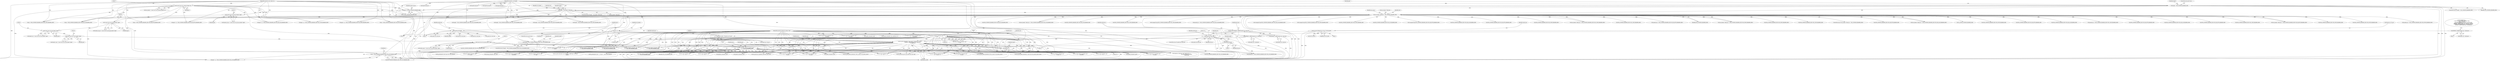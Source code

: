 digraph "0_tcpdump_3b32029db354cbc875127869d9b12a9addc75b50@pointer" {
"1001049" [label="(Call,p + (ISIS_COMMON_HEADER_SIZE+ISIS_LSP_HEADER_SIZE))"];
"1000154" [label="(MethodParameterIn,const uint8_t *p)"];
"1000196" [label="(Call,(const struct isis_common_header *)p)"];
"1000323" [label="(Call,isis_header->fixed_len < ISIS_COMMON_HEADER_SIZE)"];
"1000304" [label="(Call,length < isis_header->fixed_len)"];
"1000203" [label="(Call,length < ISIS_COMMON_HEADER_SIZE)"];
"1000155" [label="(MethodParameterIn,u_int length)"];
"1001035" [label="(Call,print_unknown_data(ndo, pptr, \"\n\t  \", ISIS_LSP_HEADER_SIZE))"];
"1000915" [label="(Call,osi_print_cksum(ndo, (const uint8_t *)header_lsp->lsp_id,\n                        EXTRACT_16BITS(header_lsp->checksum),\n                        12, length-12))"];
"1000492" [label="(Call,print_unknown_data(ndo, optr, \"\n\t\", 8))"];
"1000153" [label="(MethodParameterIn,netdissect_options *ndo)"];
"1000191" [label="(Call,optr = p)"];
"1000917" [label="(Call,(const uint8_t *)header_lsp->lsp_id)"];
"1000896" [label="(Call,isis_print_id(header_lsp->lsp_id, LSP_ID_LEN))"];
"1000922" [label="(Call,EXTRACT_16BITS(header_lsp->checksum))"];
"1000911" [label="(Call,EXTRACT_16BITS(header_lsp->checksum))"];
"1000927" [label="(Call,length-12)"];
"1000832" [label="(Call,length < ISIS_COMMON_HEADER_SIZE+ISIS_LSP_HEADER_SIZE)"];
"1000887" [label="(Call,length=pdu_len)"];
"1000880" [label="(Call,packet_len>pdu_len)"];
"1000188" [label="(Call,packet_len=length)"];
"1000873" [label="(Call,pdu_len=EXTRACT_16BITS(header_lsp->pdu_len))"];
"1000875" [label="(Call,EXTRACT_16BITS(header_lsp->pdu_len))"];
"1000234" [label="(Call,(const struct isis_psnp_header *)pptr)"];
"1000229" [label="(Call,(const struct isis_csnp_header *)pptr)"];
"1000224" [label="(Call,(const struct isis_lsp_header *)pptr)"];
"1000219" [label="(Call,(const struct isis_iih_ptp_header *)pptr)"];
"1000214" [label="(Call,(const struct isis_iih_lan_header *)pptr)"];
"1000207" [label="(Call,pptr = p+(ISIS_COMMON_HEADER_SIZE))"];
"1000203" [label="(Call,length < ISIS_COMMON_HEADER_SIZE)"];
"1000312" [label="(Identifier,ndo)"];
"1001189" [label="(Call,p + (ISIS_COMMON_HEADER_SIZE+ISIS_CSNP_HEADER_SIZE))"];
"1000739" [label="(Call,length=pdu_len)"];
"1000232" [label="(Call,header_psnp = (const struct isis_psnp_header *)pptr)"];
"1000524" [label="(Call,ISIS_COMMON_HEADER_SIZE+ISIS_IIH_LAN_HEADER_SIZE)"];
"1000331" [label="(Identifier,ndo)"];
"1000885" [label="(Identifier,packet_len)"];
"1001182" [label="(Call,packet_len -= (ISIS_COMMON_HEADER_SIZE+ISIS_CSNP_HEADER_SIZE))"];
"1000888" [label="(Identifier,length)"];
"1000644" [label="(Call,print_unknown_data(ndo, pptr, \"\n\t  \", ISIS_IIH_LAN_HEADER_SIZE))"];
"1000922" [label="(Call,EXTRACT_16BITS(header_lsp->checksum))"];
"1000204" [label="(Identifier,length)"];
"1000192" [label="(Identifier,optr)"];
"1001175" [label="(Call,print_unknown_data(ndo, pptr, \"\n\t  \", ISIS_CSNP_HEADER_SIZE))"];
"1000213" [label="(Identifier,header_iih_lan)"];
"1000194" [label="(Call,isis_header = (const struct isis_common_header *)p)"];
"1000799" [label="(Call,ISIS_COMMON_HEADER_SIZE+ISIS_IIH_PTP_HEADER_SIZE)"];
"1000509" [label="(Call,ISIS_COMMON_HEADER_SIZE+ISIS_IIH_LAN_HEADER_SIZE)"];
"1003083" [label="(MethodReturn,RET)"];
"1000792" [label="(Call,ISIS_COMMON_HEADER_SIZE+ISIS_IIH_PTP_HEADER_SIZE)"];
"1000832" [label="(Call,length < ISIS_COMMON_HEADER_SIZE+ISIS_LSP_HEADER_SIZE)"];
"1000904" [label="(Identifier,header_lsp)"];
"1001077" [label="(Call,ISIS_COMMON_HEADER_SIZE+ISIS_CSNP_HEADER_SIZE)"];
"1001295" [label="(Call,print_unknown_data(ndo, pptr, \"\n\t  \", ISIS_PSNP_HEADER_SIZE))"];
"1000923" [label="(Call,header_lsp->checksum)"];
"1000874" [label="(Identifier,pdu_len)"];
"1000658" [label="(Call,p + (ISIS_COMMON_HEADER_SIZE+ISIS_IIH_LAN_HEADER_SIZE))"];
"1000492" [label="(Call,print_unknown_data(ndo, optr, \"\n\t\", 8))"];
"1002324" [label="(Call,ipaddr_string(ndo, tptr))"];
"1001038" [label="(Literal,\"\n\t  \")"];
"1000797" [label="(Call,p + (ISIS_COMMON_HEADER_SIZE+ISIS_IIH_PTP_HEADER_SIZE))"];
"1000495" [label="(Literal,\"\n\t\")"];
"1002342" [label="(Call,fn_printzp(ndo, tptr, tmp, ndo->ndo_snapend))"];
"1001798" [label="(Call,isis_print_extd_ip_reach(ndo, tptr, \"\n\t      \", AF_INET))"];
"1000926" [label="(Literal,12)"];
"1000195" [label="(Identifier,isis_header)"];
"1000224" [label="(Call,(const struct isis_lsp_header *)pptr)"];
"1000501" [label="(Block,)"];
"1000666" [label="(Call,isis_header->fixed_len != (ISIS_COMMON_HEADER_SIZE+ISIS_IIH_PTP_HEADER_SIZE))"];
"1001311" [label="(Call,ISIS_COMMON_HEADER_SIZE+ISIS_PSNP_HEADER_SIZE)"];
"1001571" [label="(Call,isis_print_ext_is_reach(ndo, tptr, \"\n\t      \", tlv_type))"];
"1001049" [label="(Call,p + (ISIS_COMMON_HEADER_SIZE+ISIS_LSP_HEADER_SIZE))"];
"1000156" [label="(Block,)"];
"1001304" [label="(Call,ISIS_COMMON_HEADER_SIZE+ISIS_PSNP_HEADER_SIZE)"];
"1000906" [label="(Block,)"];
"1001226" [label="(Call,length < ISIS_COMMON_HEADER_SIZE+ISIS_PSNP_HEADER_SIZE)"];
"1001302" [label="(Call,packet_len -= (ISIS_COMMON_HEADER_SIZE+ISIS_PSNP_HEADER_SIZE))"];
"1002995" [label="(Call,print_unknown_data(ndo, tptr, \"\n\t\t\", tmp))"];
"1000196" [label="(Call,(const struct isis_common_header *)p)"];
"1001036" [label="(Identifier,ndo)"];
"1000155" [label="(MethodParameterIn,u_int length)"];
"1000889" [label="(Identifier,pdu_len)"];
"1000880" [label="(Call,packet_len>pdu_len)"];
"1000493" [label="(Identifier,ndo)"];
"1001039" [label="(Identifier,ISIS_LSP_HEADER_SIZE)"];
"1001047" [label="(Call,pptr = p + (ISIS_COMMON_HEADER_SIZE+ISIS_LSP_HEADER_SIZE))"];
"1000344" [label="(Identifier,max_area)"];
"1000535" [label="(Call,ISIS_COMMON_HEADER_SIZE+ISIS_IIH_LAN_HEADER_SIZE)"];
"1000806" [label="(Call,isis_header->fixed_len != (ISIS_COMMON_HEADER_SIZE+ISIS_LSP_HEADER_SIZE))"];
"1000206" [label="(ControlStructure,goto trunc;)"];
"1001034" [label="(Call,!print_unknown_data(ndo, pptr, \"\n\t  \", ISIS_LSP_HEADER_SIZE))"];
"1001933" [label="(Call,fn_printzp(ndo, tptr + 1, tlv_len - 1, ndo->ndo_snapend))"];
"1001843" [label="(Call,isis_print_mtid(ndo, tptr, \"\n\t      \"))"];
"1002653" [label="(Call,isis_print_mtid(ndo, tptr, \"\n\t      \"))"];
"1000916" [label="(Identifier,ndo)"];
"1000207" [label="(Call,pptr = p+(ISIS_COMMON_HEADER_SIZE))"];
"1001739" [label="(Call,isis_print_tlv_ip_reach(ndo, pptr, \"\n\t      \", tlv_len))"];
"1000660" [label="(Call,ISIS_COMMON_HEADER_SIZE+ISIS_IIH_LAN_HEADER_SIZE)"];
"1001984" [label="(Call,signature_verify(ndo, optr, length, tptr + 1,\n                                            isis_clear_checksum_lifetime,\n                                            header_lsp))"];
"1001191" [label="(Call,ISIS_COMMON_HEADER_SIZE+ISIS_CSNP_HEADER_SIZE)"];
"1002790" [label="(Call,print_unknown_data(ndo, tptr, \"\n\t      \", tlv_len - 1))"];
"1001042" [label="(Call,packet_len -= (ISIS_COMMON_HEADER_SIZE+ISIS_LSP_HEADER_SIZE))"];
"1001684" [label="(Call,isis_print_metric_block(ndo, &tlv_is_reach->isis_metric_block))"];
"1000932" [label="(Identifier,ndo)"];
"1001075" [label="(Call,(unsigned long)(ISIS_COMMON_HEADER_SIZE+ISIS_CSNP_HEADER_SIZE))"];
"1001271" [label="(Call,length=pdu_len)"];
"1002441" [label="(Call,ipaddr_string(ndo, tptr))"];
"1000834" [label="(Call,ISIS_COMMON_HEADER_SIZE+ISIS_LSP_HEADER_SIZE)"];
"1000305" [label="(Identifier,length)"];
"1002920" [label="(Call,isonsap_string(ndo, tptr, prefix_len / 2))"];
"1000651" [label="(Call,packet_len -= (ISIS_COMMON_HEADER_SIZE+ISIS_IIH_LAN_HEADER_SIZE))"];
"1000153" [label="(MethodParameterIn,netdissect_options *ndo)"];
"1000837" [label="(ControlStructure,goto trunc;)"];
"1000221" [label="(Identifier,pptr)"];
"1001035" [label="(Call,print_unknown_data(ndo, pptr, \"\n\t  \", ISIS_LSP_HEADER_SIZE))"];
"1000522" [label="(Call,(unsigned long)(ISIS_COMMON_HEADER_SIZE+ISIS_IIH_LAN_HEADER_SIZE))"];
"1001215" [label="(Call,(unsigned long)(ISIS_COMMON_HEADER_SIZE+ISIS_PSNP_HEADER_SIZE))"];
"1000915" [label="(Call,osi_print_cksum(ndo, (const uint8_t *)header_lsp->lsp_id,\n                        EXTRACT_16BITS(header_lsp->checksum),\n                        12, length-12))"];
"1001088" [label="(Call,ISIS_COMMON_HEADER_SIZE+ISIS_CSNP_HEADER_SIZE)"];
"1000896" [label="(Call,isis_print_id(header_lsp->lsp_id, LSP_ID_LEN))"];
"1000929" [label="(Literal,12)"];
"1000810" [label="(Call,ISIS_COMMON_HEADER_SIZE+ISIS_LSP_HEADER_SIZE)"];
"1003035" [label="(Call,print_unknown_data(ndo, pptr, \"\n\t      \", tlv_len))"];
"1000217" [label="(Call,header_iih_ptp = (const struct isis_iih_ptp_header *)pptr)"];
"1000683" [label="(Call,(unsigned long)(ISIS_COMMON_HEADER_SIZE+ISIS_IIH_PTP_HEADER_SIZE))"];
"1000303" [label="(ControlStructure,if (length < isis_header->fixed_len))"];
"1001755" [label="(Call,isis_print_extd_ip_reach(ndo, tptr, \"\n\t      \", AF_INET))"];
"1002242" [label="(Call,isis_print_mt_port_cap_subtlv(ndo, tptr, tmp))"];
"1001333" [label="(Call,print_unknown_data(ndo, pptr, \"\n\t  \", length))"];
"1000890" [label="(Call,ND_PRINT((ndo, \"\n\t  lsp-id: %s, seq: 0x%08x, lifetime: %5us\n\t  chksum: 0x%04x\",\n               isis_print_id(header_lsp->lsp_id, LSP_ID_LEN),\n               EXTRACT_32BITS(header_lsp->sequence_number),\n               EXTRACT_16BITS(header_lsp->remaining_lifetime),\n               EXTRACT_16BITS(header_lsp->checksum))))"];
"1000653" [label="(Call,ISIS_COMMON_HEADER_SIZE+ISIS_IIH_LAN_HEADER_SIZE)"];
"1000154" [label="(MethodParameterIn,const uint8_t *p)"];
"1000226" [label="(Identifier,pptr)"];
"1001037" [label="(Identifier,pptr)"];
"1000236" [label="(Identifier,pptr)"];
"1000900" [label="(Identifier,LSP_ID_LEN)"];
"1000795" [label="(Call,pptr = p + (ISIS_COMMON_HEADER_SIZE+ISIS_IIH_PTP_HEADER_SIZE))"];
"1000917" [label="(Call,(const uint8_t *)header_lsp->lsp_id)"];
"1000191" [label="(Call,optr = p)"];
"1000219" [label="(Call,(const struct isis_iih_ptp_header *)pptr)"];
"1000202" [label="(ControlStructure,if (length < ISIS_COMMON_HEADER_SIZE))"];
"1002414" [label="(Call,ipaddr_string(ndo, tptr))"];
"1000670" [label="(Call,ISIS_COMMON_HEADER_SIZE+ISIS_IIH_PTP_HEADER_SIZE)"];
"1001900" [label="(Call,ip6addr_string(ndo, tptr))"];
"1000505" [label="(Call,isis_header->fixed_len != (ISIS_COMMON_HEADER_SIZE+ISIS_IIH_LAN_HEADER_SIZE))"];
"1000732" [label="(Call,packet_len>pdu_len)"];
"1001202" [label="(Call,ISIS_COMMON_HEADER_SIZE+ISIS_PSNP_HEADER_SIZE)"];
"1002576" [label="(Call,tptr-optr)"];
"1001058" [label="(Call,isis_header->fixed_len != (ISIS_COMMON_HEADER_SIZE+ISIS_CSNP_HEADER_SIZE))"];
"1001124" [label="(Call,packet_len>pdu_len)"];
"1000229" [label="(Call,(const struct isis_csnp_header *)pptr)"];
"1002492" [label="(Call,LSP_ID_LEN-1)"];
"1000198" [label="(Identifier,p)"];
"1000222" [label="(Call,header_lsp = (const struct isis_lsp_header *)pptr)"];
"1000841" [label="(Identifier,ndo)"];
"1001062" [label="(Call,ISIS_COMMON_HEADER_SIZE+ISIS_CSNP_HEADER_SIZE)"];
"1002055" [label="(Call,print_unknown_data(ndo, tptr + 1, \"\n\t\t  \", tlv_len - 1))"];
"1000231" [label="(Identifier,pptr)"];
"1000656" [label="(Call,pptr = p + (ISIS_COMMON_HEADER_SIZE+ISIS_IIH_LAN_HEADER_SIZE))"];
"1001722" [label="(Call,isis_print_metric_block(ndo, &tlv_es_reach->isis_metric_block))"];
"1000208" [label="(Identifier,pptr)"];
"1000892" [label="(Identifier,ndo)"];
"1000884" [label="(Call,packet_len=pdu_len)"];
"1002571" [label="(Call,osi_print_cksum(ndo, optr, EXTRACT_16BITS(tptr), tptr-optr,\n                length))"];
"1001427" [label="(Call,isonsap_string(ndo, tptr, alen))"];
"1000533" [label="(Call,length < ISIS_COMMON_HEADER_SIZE+ISIS_IIH_LAN_HEADER_SIZE)"];
"1000790" [label="(Call,packet_len -= (ISIS_COMMON_HEADER_SIZE+ISIS_IIH_PTP_HEADER_SIZE))"];
"1000234" [label="(Call,(const struct isis_psnp_header *)pptr)"];
"1000919" [label="(Call,header_lsp->lsp_id)"];
"1000924" [label="(Identifier,header_lsp)"];
"1000306" [label="(Call,isis_header->fixed_len)"];
"1000209" [label="(Call,p+(ISIS_COMMON_HEADER_SIZE))"];
"1000881" [label="(Identifier,packet_len)"];
"1000875" [label="(Call,EXTRACT_16BITS(header_lsp->pdu_len))"];
"1001866" [label="(Call,isis_print_extd_ip_reach(ndo, tptr, \"\n\t      \", AF_INET6))"];
"1000494" [label="(Identifier,optr)"];
"1000831" [label="(ControlStructure,if (length < ISIS_COMMON_HEADER_SIZE+ISIS_LSP_HEADER_SIZE))"];
"1001187" [label="(Call,pptr = p + (ISIS_COMMON_HEADER_SIZE+ISIS_CSNP_HEADER_SIZE))"];
"1001051" [label="(Call,ISIS_COMMON_HEADER_SIZE+ISIS_LSP_HEADER_SIZE)"];
"1001307" [label="(Call,pptr = p + (ISIS_COMMON_HEADER_SIZE+ISIS_PSNP_HEADER_SIZE))"];
"1001044" [label="(Call,ISIS_COMMON_HEADER_SIZE+ISIS_LSP_HEADER_SIZE)"];
"1000887" [label="(Call,length=pdu_len)"];
"1000496" [label="(Literal,8)"];
"1000193" [label="(Identifier,p)"];
"1000911" [label="(Call,EXTRACT_16BITS(header_lsp->checksum))"];
"1002287" [label="(Call,isis_print_mt_capability_subtlv(ndo, tptr, tmp))"];
"1000592" [label="(Call,length=pdu_len)"];
"1001131" [label="(Call,length=pdu_len)"];
"1000883" [label="(Block,)"];
"1000327" [label="(Identifier,ISIS_COMMON_HEADER_SIZE)"];
"1001198" [label="(Call,isis_header->fixed_len != (ISIS_COMMON_HEADER_SIZE+ISIS_PSNP_HEADER_SIZE))"];
"1000205" [label="(Identifier,ISIS_COMMON_HEADER_SIZE)"];
"1000927" [label="(Call,length-12)"];
"1002860" [label="(Call,isis_print_metric_block(ndo, (const struct isis_metric_block *)tptr))"];
"1000190" [label="(Identifier,length)"];
"1000216" [label="(Identifier,pptr)"];
"1000912" [label="(Call,header_lsp->checksum)"];
"1000876" [label="(Call,header_lsp->pdu_len)"];
"1001050" [label="(Identifier,p)"];
"1000585" [label="(Call,packet_len>pdu_len)"];
"1003018" [label="(Call,print_unknown_data(ndo, pptr, \"\n\t\t\", tlv_len))"];
"1001264" [label="(Call,packet_len>pdu_len)"];
"1000324" [label="(Call,isis_header->fixed_len)"];
"1001309" [label="(Call,p + (ISIS_COMMON_HEADER_SIZE+ISIS_PSNP_HEADER_SIZE))"];
"1000323" [label="(Call,isis_header->fixed_len < ISIS_COMMON_HEADER_SIZE)"];
"1001217" [label="(Call,ISIS_COMMON_HEADER_SIZE+ISIS_PSNP_HEADER_SIZE)"];
"1000325" [label="(Identifier,isis_header)"];
"1000833" [label="(Identifier,length)"];
"1001184" [label="(Call,ISIS_COMMON_HEADER_SIZE+ISIS_CSNP_HEADER_SIZE)"];
"1000491" [label="(Call,!print_unknown_data(ndo, optr, \"\n\t\", 8))"];
"1000322" [label="(ControlStructure,if (isis_header->fixed_len < ISIS_COMMON_HEADER_SIZE))"];
"1001086" [label="(Call,length < ISIS_COMMON_HEADER_SIZE+ISIS_CSNP_HEADER_SIZE)"];
"1001775" [label="(Call,isis_print_mtid(ndo, tptr, \"\n\t      \"))"];
"1000897" [label="(Call,header_lsp->lsp_id)"];
"1000189" [label="(Identifier,packet_len)"];
"1000685" [label="(Call,ISIS_COMMON_HEADER_SIZE+ISIS_IIH_PTP_HEADER_SIZE)"];
"1000928" [label="(Identifier,length)"];
"1000338" [label="(Call,(u_int)ISIS_COMMON_HEADER_SIZE)"];
"1000227" [label="(Call,header_csnp = (const struct isis_csnp_header *)pptr)"];
"1001228" [label="(Call,ISIS_COMMON_HEADER_SIZE+ISIS_PSNP_HEADER_SIZE)"];
"1000882" [label="(Identifier,pdu_len)"];
"1000212" [label="(Call,header_iih_lan = (const struct isis_iih_lan_header *)pptr)"];
"1000304" [label="(Call,length < isis_header->fixed_len)"];
"1000694" [label="(Call,length < ISIS_COMMON_HEADER_SIZE+ISIS_IIH_PTP_HEADER_SIZE)"];
"1000188" [label="(Call,packet_len=length)"];
"1001543" [label="(Call,isis_print_mtid(ndo, tptr, \"\n\t      \"))"];
"1001627" [label="(Call,isis_print_ext_is_reach(ndo, tptr, \"\n\t      \", tlv_type))"];
"1002303" [label="(Call,ipaddr_string(ndo, pptr))"];
"1000783" [label="(Call,print_unknown_data(ndo, pptr, \"\n\t  \", ISIS_IIH_PTP_HEADER_SIZE))"];
"1000879" [label="(ControlStructure,if (packet_len>pdu_len))"];
"1000873" [label="(Call,pdu_len=EXTRACT_16BITS(header_lsp->pdu_len))"];
"1000895" [label="(Block,)"];
"1000214" [label="(Call,(const struct isis_iih_lan_header *)pptr)"];
"1000696" [label="(Call,ISIS_COMMON_HEADER_SIZE+ISIS_IIH_PTP_HEADER_SIZE)"];
"1001823" [label="(Call,isis_print_extd_ip_reach(ndo, tptr, \"\n\t      \", AF_INET6))"];
"1001598" [label="(Call,isis_print_ext_is_reach(ndo, tptr, \"\n\t      \", tlv_type))"];
"1001049" -> "1001047"  [label="AST: "];
"1001049" -> "1001051"  [label="CFG: "];
"1001050" -> "1001049"  [label="AST: "];
"1001051" -> "1001049"  [label="AST: "];
"1001047" -> "1001049"  [label="CFG: "];
"1001049" -> "1003083"  [label="DDG: "];
"1001049" -> "1003083"  [label="DDG: "];
"1000154" -> "1001049"  [label="DDG: "];
"1000196" -> "1001049"  [label="DDG: "];
"1000323" -> "1001049"  [label="DDG: "];
"1001035" -> "1001049"  [label="DDG: "];
"1000154" -> "1000152"  [label="AST: "];
"1000154" -> "1003083"  [label="DDG: "];
"1000154" -> "1000191"  [label="DDG: "];
"1000154" -> "1000196"  [label="DDG: "];
"1000154" -> "1000207"  [label="DDG: "];
"1000154" -> "1000209"  [label="DDG: "];
"1000154" -> "1000656"  [label="DDG: "];
"1000154" -> "1000658"  [label="DDG: "];
"1000154" -> "1000795"  [label="DDG: "];
"1000154" -> "1000797"  [label="DDG: "];
"1000154" -> "1001047"  [label="DDG: "];
"1000154" -> "1001187"  [label="DDG: "];
"1000154" -> "1001189"  [label="DDG: "];
"1000154" -> "1001307"  [label="DDG: "];
"1000154" -> "1001309"  [label="DDG: "];
"1000196" -> "1000194"  [label="AST: "];
"1000196" -> "1000198"  [label="CFG: "];
"1000197" -> "1000196"  [label="AST: "];
"1000198" -> "1000196"  [label="AST: "];
"1000194" -> "1000196"  [label="CFG: "];
"1000196" -> "1003083"  [label="DDG: "];
"1000196" -> "1000194"  [label="DDG: "];
"1000196" -> "1000207"  [label="DDG: "];
"1000196" -> "1000209"  [label="DDG: "];
"1000196" -> "1000656"  [label="DDG: "];
"1000196" -> "1000658"  [label="DDG: "];
"1000196" -> "1000795"  [label="DDG: "];
"1000196" -> "1000797"  [label="DDG: "];
"1000196" -> "1001047"  [label="DDG: "];
"1000196" -> "1001187"  [label="DDG: "];
"1000196" -> "1001189"  [label="DDG: "];
"1000196" -> "1001307"  [label="DDG: "];
"1000196" -> "1001309"  [label="DDG: "];
"1000323" -> "1000322"  [label="AST: "];
"1000323" -> "1000327"  [label="CFG: "];
"1000324" -> "1000323"  [label="AST: "];
"1000327" -> "1000323"  [label="AST: "];
"1000331" -> "1000323"  [label="CFG: "];
"1000344" -> "1000323"  [label="CFG: "];
"1000323" -> "1003083"  [label="DDG: "];
"1000323" -> "1003083"  [label="DDG: "];
"1000323" -> "1003083"  [label="DDG: "];
"1000304" -> "1000323"  [label="DDG: "];
"1000203" -> "1000323"  [label="DDG: "];
"1000323" -> "1000338"  [label="DDG: "];
"1000323" -> "1000505"  [label="DDG: "];
"1000323" -> "1000505"  [label="DDG: "];
"1000323" -> "1000509"  [label="DDG: "];
"1000323" -> "1000522"  [label="DDG: "];
"1000323" -> "1000524"  [label="DDG: "];
"1000323" -> "1000533"  [label="DDG: "];
"1000323" -> "1000535"  [label="DDG: "];
"1000323" -> "1000651"  [label="DDG: "];
"1000323" -> "1000653"  [label="DDG: "];
"1000323" -> "1000656"  [label="DDG: "];
"1000323" -> "1000658"  [label="DDG: "];
"1000323" -> "1000660"  [label="DDG: "];
"1000323" -> "1000666"  [label="DDG: "];
"1000323" -> "1000666"  [label="DDG: "];
"1000323" -> "1000670"  [label="DDG: "];
"1000323" -> "1000683"  [label="DDG: "];
"1000323" -> "1000685"  [label="DDG: "];
"1000323" -> "1000694"  [label="DDG: "];
"1000323" -> "1000696"  [label="DDG: "];
"1000323" -> "1000790"  [label="DDG: "];
"1000323" -> "1000792"  [label="DDG: "];
"1000323" -> "1000795"  [label="DDG: "];
"1000323" -> "1000797"  [label="DDG: "];
"1000323" -> "1000799"  [label="DDG: "];
"1000323" -> "1000806"  [label="DDG: "];
"1000323" -> "1000806"  [label="DDG: "];
"1000323" -> "1000810"  [label="DDG: "];
"1000323" -> "1000832"  [label="DDG: "];
"1000323" -> "1000834"  [label="DDG: "];
"1000323" -> "1001042"  [label="DDG: "];
"1000323" -> "1001044"  [label="DDG: "];
"1000323" -> "1001047"  [label="DDG: "];
"1000323" -> "1001051"  [label="DDG: "];
"1000323" -> "1001058"  [label="DDG: "];
"1000323" -> "1001058"  [label="DDG: "];
"1000323" -> "1001062"  [label="DDG: "];
"1000323" -> "1001075"  [label="DDG: "];
"1000323" -> "1001077"  [label="DDG: "];
"1000323" -> "1001086"  [label="DDG: "];
"1000323" -> "1001088"  [label="DDG: "];
"1000323" -> "1001182"  [label="DDG: "];
"1000323" -> "1001184"  [label="DDG: "];
"1000323" -> "1001187"  [label="DDG: "];
"1000323" -> "1001189"  [label="DDG: "];
"1000323" -> "1001191"  [label="DDG: "];
"1000323" -> "1001198"  [label="DDG: "];
"1000323" -> "1001198"  [label="DDG: "];
"1000323" -> "1001202"  [label="DDG: "];
"1000323" -> "1001215"  [label="DDG: "];
"1000323" -> "1001217"  [label="DDG: "];
"1000323" -> "1001226"  [label="DDG: "];
"1000323" -> "1001228"  [label="DDG: "];
"1000323" -> "1001302"  [label="DDG: "];
"1000323" -> "1001304"  [label="DDG: "];
"1000323" -> "1001307"  [label="DDG: "];
"1000323" -> "1001309"  [label="DDG: "];
"1000323" -> "1001311"  [label="DDG: "];
"1000304" -> "1000303"  [label="AST: "];
"1000304" -> "1000306"  [label="CFG: "];
"1000305" -> "1000304"  [label="AST: "];
"1000306" -> "1000304"  [label="AST: "];
"1000312" -> "1000304"  [label="CFG: "];
"1000325" -> "1000304"  [label="CFG: "];
"1000304" -> "1003083"  [label="DDG: "];
"1000304" -> "1003083"  [label="DDG: "];
"1000304" -> "1003083"  [label="DDG: "];
"1000203" -> "1000304"  [label="DDG: "];
"1000155" -> "1000304"  [label="DDG: "];
"1000304" -> "1000533"  [label="DDG: "];
"1000304" -> "1000694"  [label="DDG: "];
"1000304" -> "1000832"  [label="DDG: "];
"1000304" -> "1001086"  [label="DDG: "];
"1000304" -> "1001226"  [label="DDG: "];
"1000304" -> "1001333"  [label="DDG: "];
"1000203" -> "1000202"  [label="AST: "];
"1000203" -> "1000205"  [label="CFG: "];
"1000204" -> "1000203"  [label="AST: "];
"1000205" -> "1000203"  [label="AST: "];
"1000206" -> "1000203"  [label="CFG: "];
"1000208" -> "1000203"  [label="CFG: "];
"1000203" -> "1003083"  [label="DDG: "];
"1000203" -> "1003083"  [label="DDG: "];
"1000203" -> "1003083"  [label="DDG: "];
"1000155" -> "1000203"  [label="DDG: "];
"1000203" -> "1000207"  [label="DDG: "];
"1000203" -> "1000209"  [label="DDG: "];
"1000155" -> "1000152"  [label="AST: "];
"1000155" -> "1003083"  [label="DDG: "];
"1000155" -> "1000188"  [label="DDG: "];
"1000155" -> "1000533"  [label="DDG: "];
"1000155" -> "1000592"  [label="DDG: "];
"1000155" -> "1000694"  [label="DDG: "];
"1000155" -> "1000739"  [label="DDG: "];
"1000155" -> "1000832"  [label="DDG: "];
"1000155" -> "1000887"  [label="DDG: "];
"1000155" -> "1000927"  [label="DDG: "];
"1000155" -> "1001086"  [label="DDG: "];
"1000155" -> "1001131"  [label="DDG: "];
"1000155" -> "1001226"  [label="DDG: "];
"1000155" -> "1001271"  [label="DDG: "];
"1000155" -> "1001333"  [label="DDG: "];
"1000155" -> "1001984"  [label="DDG: "];
"1000155" -> "1002571"  [label="DDG: "];
"1001035" -> "1001034"  [label="AST: "];
"1001035" -> "1001039"  [label="CFG: "];
"1001036" -> "1001035"  [label="AST: "];
"1001037" -> "1001035"  [label="AST: "];
"1001038" -> "1001035"  [label="AST: "];
"1001039" -> "1001035"  [label="AST: "];
"1001034" -> "1001035"  [label="CFG: "];
"1001035" -> "1003083"  [label="DDG: "];
"1001035" -> "1003083"  [label="DDG: "];
"1001035" -> "1003083"  [label="DDG: "];
"1001035" -> "1001034"  [label="DDG: "];
"1001035" -> "1001034"  [label="DDG: "];
"1001035" -> "1001034"  [label="DDG: "];
"1001035" -> "1001034"  [label="DDG: "];
"1000915" -> "1001035"  [label="DDG: "];
"1000153" -> "1001035"  [label="DDG: "];
"1000234" -> "1001035"  [label="DDG: "];
"1001035" -> "1001042"  [label="DDG: "];
"1001035" -> "1001044"  [label="DDG: "];
"1001035" -> "1001047"  [label="DDG: "];
"1001035" -> "1001051"  [label="DDG: "];
"1001035" -> "1001427"  [label="DDG: "];
"1001035" -> "1001543"  [label="DDG: "];
"1001035" -> "1001598"  [label="DDG: "];
"1001035" -> "1001627"  [label="DDG: "];
"1001035" -> "1001684"  [label="DDG: "];
"1001035" -> "1001722"  [label="DDG: "];
"1001035" -> "1001739"  [label="DDG: "];
"1001035" -> "1001755"  [label="DDG: "];
"1001035" -> "1001775"  [label="DDG: "];
"1001035" -> "1001823"  [label="DDG: "];
"1001035" -> "1001843"  [label="DDG: "];
"1001035" -> "1001900"  [label="DDG: "];
"1001035" -> "1001933"  [label="DDG: "];
"1001035" -> "1001984"  [label="DDG: "];
"1001035" -> "1002055"  [label="DDG: "];
"1001035" -> "1002242"  [label="DDG: "];
"1001035" -> "1002287"  [label="DDG: "];
"1001035" -> "1002303"  [label="DDG: "];
"1001035" -> "1002324"  [label="DDG: "];
"1001035" -> "1002342"  [label="DDG: "];
"1001035" -> "1002414"  [label="DDG: "];
"1001035" -> "1002571"  [label="DDG: "];
"1001035" -> "1002653"  [label="DDG: "];
"1001035" -> "1002790"  [label="DDG: "];
"1001035" -> "1002860"  [label="DDG: "];
"1001035" -> "1002995"  [label="DDG: "];
"1001035" -> "1003018"  [label="DDG: "];
"1001035" -> "1003035"  [label="DDG: "];
"1000915" -> "1000501"  [label="AST: "];
"1000915" -> "1000927"  [label="CFG: "];
"1000916" -> "1000915"  [label="AST: "];
"1000917" -> "1000915"  [label="AST: "];
"1000922" -> "1000915"  [label="AST: "];
"1000926" -> "1000915"  [label="AST: "];
"1000927" -> "1000915"  [label="AST: "];
"1000932" -> "1000915"  [label="CFG: "];
"1000915" -> "1003083"  [label="DDG: "];
"1000915" -> "1003083"  [label="DDG: "];
"1000915" -> "1003083"  [label="DDG: "];
"1000915" -> "1003083"  [label="DDG: "];
"1000915" -> "1003083"  [label="DDG: "];
"1000492" -> "1000915"  [label="DDG: "];
"1000153" -> "1000915"  [label="DDG: "];
"1000917" -> "1000915"  [label="DDG: "];
"1000922" -> "1000915"  [label="DDG: "];
"1000927" -> "1000915"  [label="DDG: "];
"1000927" -> "1000915"  [label="DDG: "];
"1000915" -> "1001427"  [label="DDG: "];
"1000915" -> "1001543"  [label="DDG: "];
"1000915" -> "1001598"  [label="DDG: "];
"1000915" -> "1001627"  [label="DDG: "];
"1000915" -> "1001684"  [label="DDG: "];
"1000915" -> "1001722"  [label="DDG: "];
"1000915" -> "1001739"  [label="DDG: "];
"1000915" -> "1001755"  [label="DDG: "];
"1000915" -> "1001775"  [label="DDG: "];
"1000915" -> "1001823"  [label="DDG: "];
"1000915" -> "1001843"  [label="DDG: "];
"1000915" -> "1001900"  [label="DDG: "];
"1000915" -> "1001933"  [label="DDG: "];
"1000915" -> "1001984"  [label="DDG: "];
"1000915" -> "1002055"  [label="DDG: "];
"1000915" -> "1002242"  [label="DDG: "];
"1000915" -> "1002287"  [label="DDG: "];
"1000915" -> "1002303"  [label="DDG: "];
"1000915" -> "1002324"  [label="DDG: "];
"1000915" -> "1002342"  [label="DDG: "];
"1000915" -> "1002414"  [label="DDG: "];
"1000915" -> "1002571"  [label="DDG: "];
"1000915" -> "1002653"  [label="DDG: "];
"1000915" -> "1002790"  [label="DDG: "];
"1000915" -> "1002860"  [label="DDG: "];
"1000915" -> "1002995"  [label="DDG: "];
"1000915" -> "1003018"  [label="DDG: "];
"1000915" -> "1003035"  [label="DDG: "];
"1000492" -> "1000491"  [label="AST: "];
"1000492" -> "1000496"  [label="CFG: "];
"1000493" -> "1000492"  [label="AST: "];
"1000494" -> "1000492"  [label="AST: "];
"1000495" -> "1000492"  [label="AST: "];
"1000496" -> "1000492"  [label="AST: "];
"1000491" -> "1000492"  [label="CFG: "];
"1000492" -> "1003083"  [label="DDG: "];
"1000492" -> "1003083"  [label="DDG: "];
"1000492" -> "1000491"  [label="DDG: "];
"1000492" -> "1000491"  [label="DDG: "];
"1000492" -> "1000491"  [label="DDG: "];
"1000492" -> "1000491"  [label="DDG: "];
"1000153" -> "1000492"  [label="DDG: "];
"1000191" -> "1000492"  [label="DDG: "];
"1000492" -> "1000644"  [label="DDG: "];
"1000492" -> "1000783"  [label="DDG: "];
"1000492" -> "1001175"  [label="DDG: "];
"1000492" -> "1001295"  [label="DDG: "];
"1000492" -> "1001333"  [label="DDG: "];
"1000492" -> "1001427"  [label="DDG: "];
"1000492" -> "1001543"  [label="DDG: "];
"1000492" -> "1001598"  [label="DDG: "];
"1000492" -> "1001627"  [label="DDG: "];
"1000492" -> "1001684"  [label="DDG: "];
"1000492" -> "1001722"  [label="DDG: "];
"1000492" -> "1001739"  [label="DDG: "];
"1000492" -> "1001755"  [label="DDG: "];
"1000492" -> "1001775"  [label="DDG: "];
"1000492" -> "1001823"  [label="DDG: "];
"1000492" -> "1001843"  [label="DDG: "];
"1000492" -> "1001900"  [label="DDG: "];
"1000492" -> "1001933"  [label="DDG: "];
"1000492" -> "1001984"  [label="DDG: "];
"1000492" -> "1001984"  [label="DDG: "];
"1000492" -> "1002055"  [label="DDG: "];
"1000492" -> "1002242"  [label="DDG: "];
"1000492" -> "1002287"  [label="DDG: "];
"1000492" -> "1002303"  [label="DDG: "];
"1000492" -> "1002324"  [label="DDG: "];
"1000492" -> "1002342"  [label="DDG: "];
"1000492" -> "1002414"  [label="DDG: "];
"1000492" -> "1002571"  [label="DDG: "];
"1000492" -> "1002576"  [label="DDG: "];
"1000492" -> "1002653"  [label="DDG: "];
"1000492" -> "1002790"  [label="DDG: "];
"1000492" -> "1002860"  [label="DDG: "];
"1000492" -> "1002995"  [label="DDG: "];
"1000492" -> "1003018"  [label="DDG: "];
"1000492" -> "1003035"  [label="DDG: "];
"1000153" -> "1000152"  [label="AST: "];
"1000153" -> "1003083"  [label="DDG: "];
"1000153" -> "1000644"  [label="DDG: "];
"1000153" -> "1000783"  [label="DDG: "];
"1000153" -> "1001175"  [label="DDG: "];
"1000153" -> "1001295"  [label="DDG: "];
"1000153" -> "1001333"  [label="DDG: "];
"1000153" -> "1001427"  [label="DDG: "];
"1000153" -> "1001543"  [label="DDG: "];
"1000153" -> "1001571"  [label="DDG: "];
"1000153" -> "1001598"  [label="DDG: "];
"1000153" -> "1001627"  [label="DDG: "];
"1000153" -> "1001684"  [label="DDG: "];
"1000153" -> "1001722"  [label="DDG: "];
"1000153" -> "1001739"  [label="DDG: "];
"1000153" -> "1001755"  [label="DDG: "];
"1000153" -> "1001775"  [label="DDG: "];
"1000153" -> "1001798"  [label="DDG: "];
"1000153" -> "1001823"  [label="DDG: "];
"1000153" -> "1001843"  [label="DDG: "];
"1000153" -> "1001866"  [label="DDG: "];
"1000153" -> "1001900"  [label="DDG: "];
"1000153" -> "1001933"  [label="DDG: "];
"1000153" -> "1001984"  [label="DDG: "];
"1000153" -> "1002055"  [label="DDG: "];
"1000153" -> "1002242"  [label="DDG: "];
"1000153" -> "1002287"  [label="DDG: "];
"1000153" -> "1002303"  [label="DDG: "];
"1000153" -> "1002324"  [label="DDG: "];
"1000153" -> "1002342"  [label="DDG: "];
"1000153" -> "1002414"  [label="DDG: "];
"1000153" -> "1002441"  [label="DDG: "];
"1000153" -> "1002571"  [label="DDG: "];
"1000153" -> "1002653"  [label="DDG: "];
"1000153" -> "1002790"  [label="DDG: "];
"1000153" -> "1002860"  [label="DDG: "];
"1000153" -> "1002920"  [label="DDG: "];
"1000153" -> "1002995"  [label="DDG: "];
"1000153" -> "1003018"  [label="DDG: "];
"1000153" -> "1003035"  [label="DDG: "];
"1000191" -> "1000156"  [label="AST: "];
"1000191" -> "1000193"  [label="CFG: "];
"1000192" -> "1000191"  [label="AST: "];
"1000193" -> "1000191"  [label="AST: "];
"1000195" -> "1000191"  [label="CFG: "];
"1000191" -> "1003083"  [label="DDG: "];
"1000191" -> "1001984"  [label="DDG: "];
"1000191" -> "1002576"  [label="DDG: "];
"1000917" -> "1000919"  [label="CFG: "];
"1000918" -> "1000917"  [label="AST: "];
"1000919" -> "1000917"  [label="AST: "];
"1000924" -> "1000917"  [label="CFG: "];
"1000917" -> "1003083"  [label="DDG: "];
"1000896" -> "1000917"  [label="DDG: "];
"1000896" -> "1000895"  [label="AST: "];
"1000896" -> "1000900"  [label="CFG: "];
"1000897" -> "1000896"  [label="AST: "];
"1000900" -> "1000896"  [label="AST: "];
"1000904" -> "1000896"  [label="CFG: "];
"1000896" -> "1003083"  [label="DDG: "];
"1000896" -> "1003083"  [label="DDG: "];
"1000896" -> "1002492"  [label="DDG: "];
"1000922" -> "1000923"  [label="CFG: "];
"1000923" -> "1000922"  [label="AST: "];
"1000926" -> "1000922"  [label="CFG: "];
"1000922" -> "1003083"  [label="DDG: "];
"1000911" -> "1000922"  [label="DDG: "];
"1000911" -> "1000906"  [label="AST: "];
"1000911" -> "1000912"  [label="CFG: "];
"1000912" -> "1000911"  [label="AST: "];
"1000890" -> "1000911"  [label="CFG: "];
"1000927" -> "1000929"  [label="CFG: "];
"1000928" -> "1000927"  [label="AST: "];
"1000929" -> "1000927"  [label="AST: "];
"1000927" -> "1003083"  [label="DDG: "];
"1000832" -> "1000927"  [label="DDG: "];
"1000887" -> "1000927"  [label="DDG: "];
"1000927" -> "1001984"  [label="DDG: "];
"1000927" -> "1002571"  [label="DDG: "];
"1000832" -> "1000831"  [label="AST: "];
"1000832" -> "1000834"  [label="CFG: "];
"1000833" -> "1000832"  [label="AST: "];
"1000834" -> "1000832"  [label="AST: "];
"1000837" -> "1000832"  [label="CFG: "];
"1000841" -> "1000832"  [label="CFG: "];
"1000832" -> "1003083"  [label="DDG: "];
"1000832" -> "1003083"  [label="DDG: "];
"1000832" -> "1003083"  [label="DDG: "];
"1000887" -> "1000883"  [label="AST: "];
"1000887" -> "1000889"  [label="CFG: "];
"1000888" -> "1000887"  [label="AST: "];
"1000889" -> "1000887"  [label="AST: "];
"1000892" -> "1000887"  [label="CFG: "];
"1000887" -> "1003083"  [label="DDG: "];
"1000880" -> "1000887"  [label="DDG: "];
"1000880" -> "1000879"  [label="AST: "];
"1000880" -> "1000882"  [label="CFG: "];
"1000881" -> "1000880"  [label="AST: "];
"1000882" -> "1000880"  [label="AST: "];
"1000885" -> "1000880"  [label="CFG: "];
"1000892" -> "1000880"  [label="CFG: "];
"1000880" -> "1003083"  [label="DDG: "];
"1000880" -> "1003083"  [label="DDG: "];
"1000880" -> "1003083"  [label="DDG: "];
"1000188" -> "1000880"  [label="DDG: "];
"1000873" -> "1000880"  [label="DDG: "];
"1000880" -> "1000884"  [label="DDG: "];
"1000880" -> "1001042"  [label="DDG: "];
"1000188" -> "1000156"  [label="AST: "];
"1000188" -> "1000190"  [label="CFG: "];
"1000189" -> "1000188"  [label="AST: "];
"1000190" -> "1000188"  [label="AST: "];
"1000192" -> "1000188"  [label="CFG: "];
"1000188" -> "1003083"  [label="DDG: "];
"1000188" -> "1000585"  [label="DDG: "];
"1000188" -> "1000732"  [label="DDG: "];
"1000188" -> "1001124"  [label="DDG: "];
"1000188" -> "1001264"  [label="DDG: "];
"1000873" -> "1000501"  [label="AST: "];
"1000873" -> "1000875"  [label="CFG: "];
"1000874" -> "1000873"  [label="AST: "];
"1000875" -> "1000873"  [label="AST: "];
"1000881" -> "1000873"  [label="CFG: "];
"1000873" -> "1003083"  [label="DDG: "];
"1000875" -> "1000873"  [label="DDG: "];
"1000875" -> "1000876"  [label="CFG: "];
"1000876" -> "1000875"  [label="AST: "];
"1000875" -> "1003083"  [label="DDG: "];
"1000234" -> "1000232"  [label="AST: "];
"1000234" -> "1000236"  [label="CFG: "];
"1000235" -> "1000234"  [label="AST: "];
"1000236" -> "1000234"  [label="AST: "];
"1000232" -> "1000234"  [label="CFG: "];
"1000234" -> "1003083"  [label="DDG: "];
"1000234" -> "1000232"  [label="DDG: "];
"1000229" -> "1000234"  [label="DDG: "];
"1000234" -> "1000644"  [label="DDG: "];
"1000234" -> "1000783"  [label="DDG: "];
"1000234" -> "1001175"  [label="DDG: "];
"1000234" -> "1001295"  [label="DDG: "];
"1000234" -> "1001333"  [label="DDG: "];
"1000229" -> "1000227"  [label="AST: "];
"1000229" -> "1000231"  [label="CFG: "];
"1000230" -> "1000229"  [label="AST: "];
"1000231" -> "1000229"  [label="AST: "];
"1000227" -> "1000229"  [label="CFG: "];
"1000229" -> "1000227"  [label="DDG: "];
"1000224" -> "1000229"  [label="DDG: "];
"1000224" -> "1000222"  [label="AST: "];
"1000224" -> "1000226"  [label="CFG: "];
"1000225" -> "1000224"  [label="AST: "];
"1000226" -> "1000224"  [label="AST: "];
"1000222" -> "1000224"  [label="CFG: "];
"1000224" -> "1000222"  [label="DDG: "];
"1000219" -> "1000224"  [label="DDG: "];
"1000219" -> "1000217"  [label="AST: "];
"1000219" -> "1000221"  [label="CFG: "];
"1000220" -> "1000219"  [label="AST: "];
"1000221" -> "1000219"  [label="AST: "];
"1000217" -> "1000219"  [label="CFG: "];
"1000219" -> "1000217"  [label="DDG: "];
"1000214" -> "1000219"  [label="DDG: "];
"1000214" -> "1000212"  [label="AST: "];
"1000214" -> "1000216"  [label="CFG: "];
"1000215" -> "1000214"  [label="AST: "];
"1000216" -> "1000214"  [label="AST: "];
"1000212" -> "1000214"  [label="CFG: "];
"1000214" -> "1000212"  [label="DDG: "];
"1000207" -> "1000214"  [label="DDG: "];
"1000207" -> "1000156"  [label="AST: "];
"1000207" -> "1000209"  [label="CFG: "];
"1000208" -> "1000207"  [label="AST: "];
"1000209" -> "1000207"  [label="AST: "];
"1000213" -> "1000207"  [label="CFG: "];
"1000207" -> "1003083"  [label="DDG: "];
}
